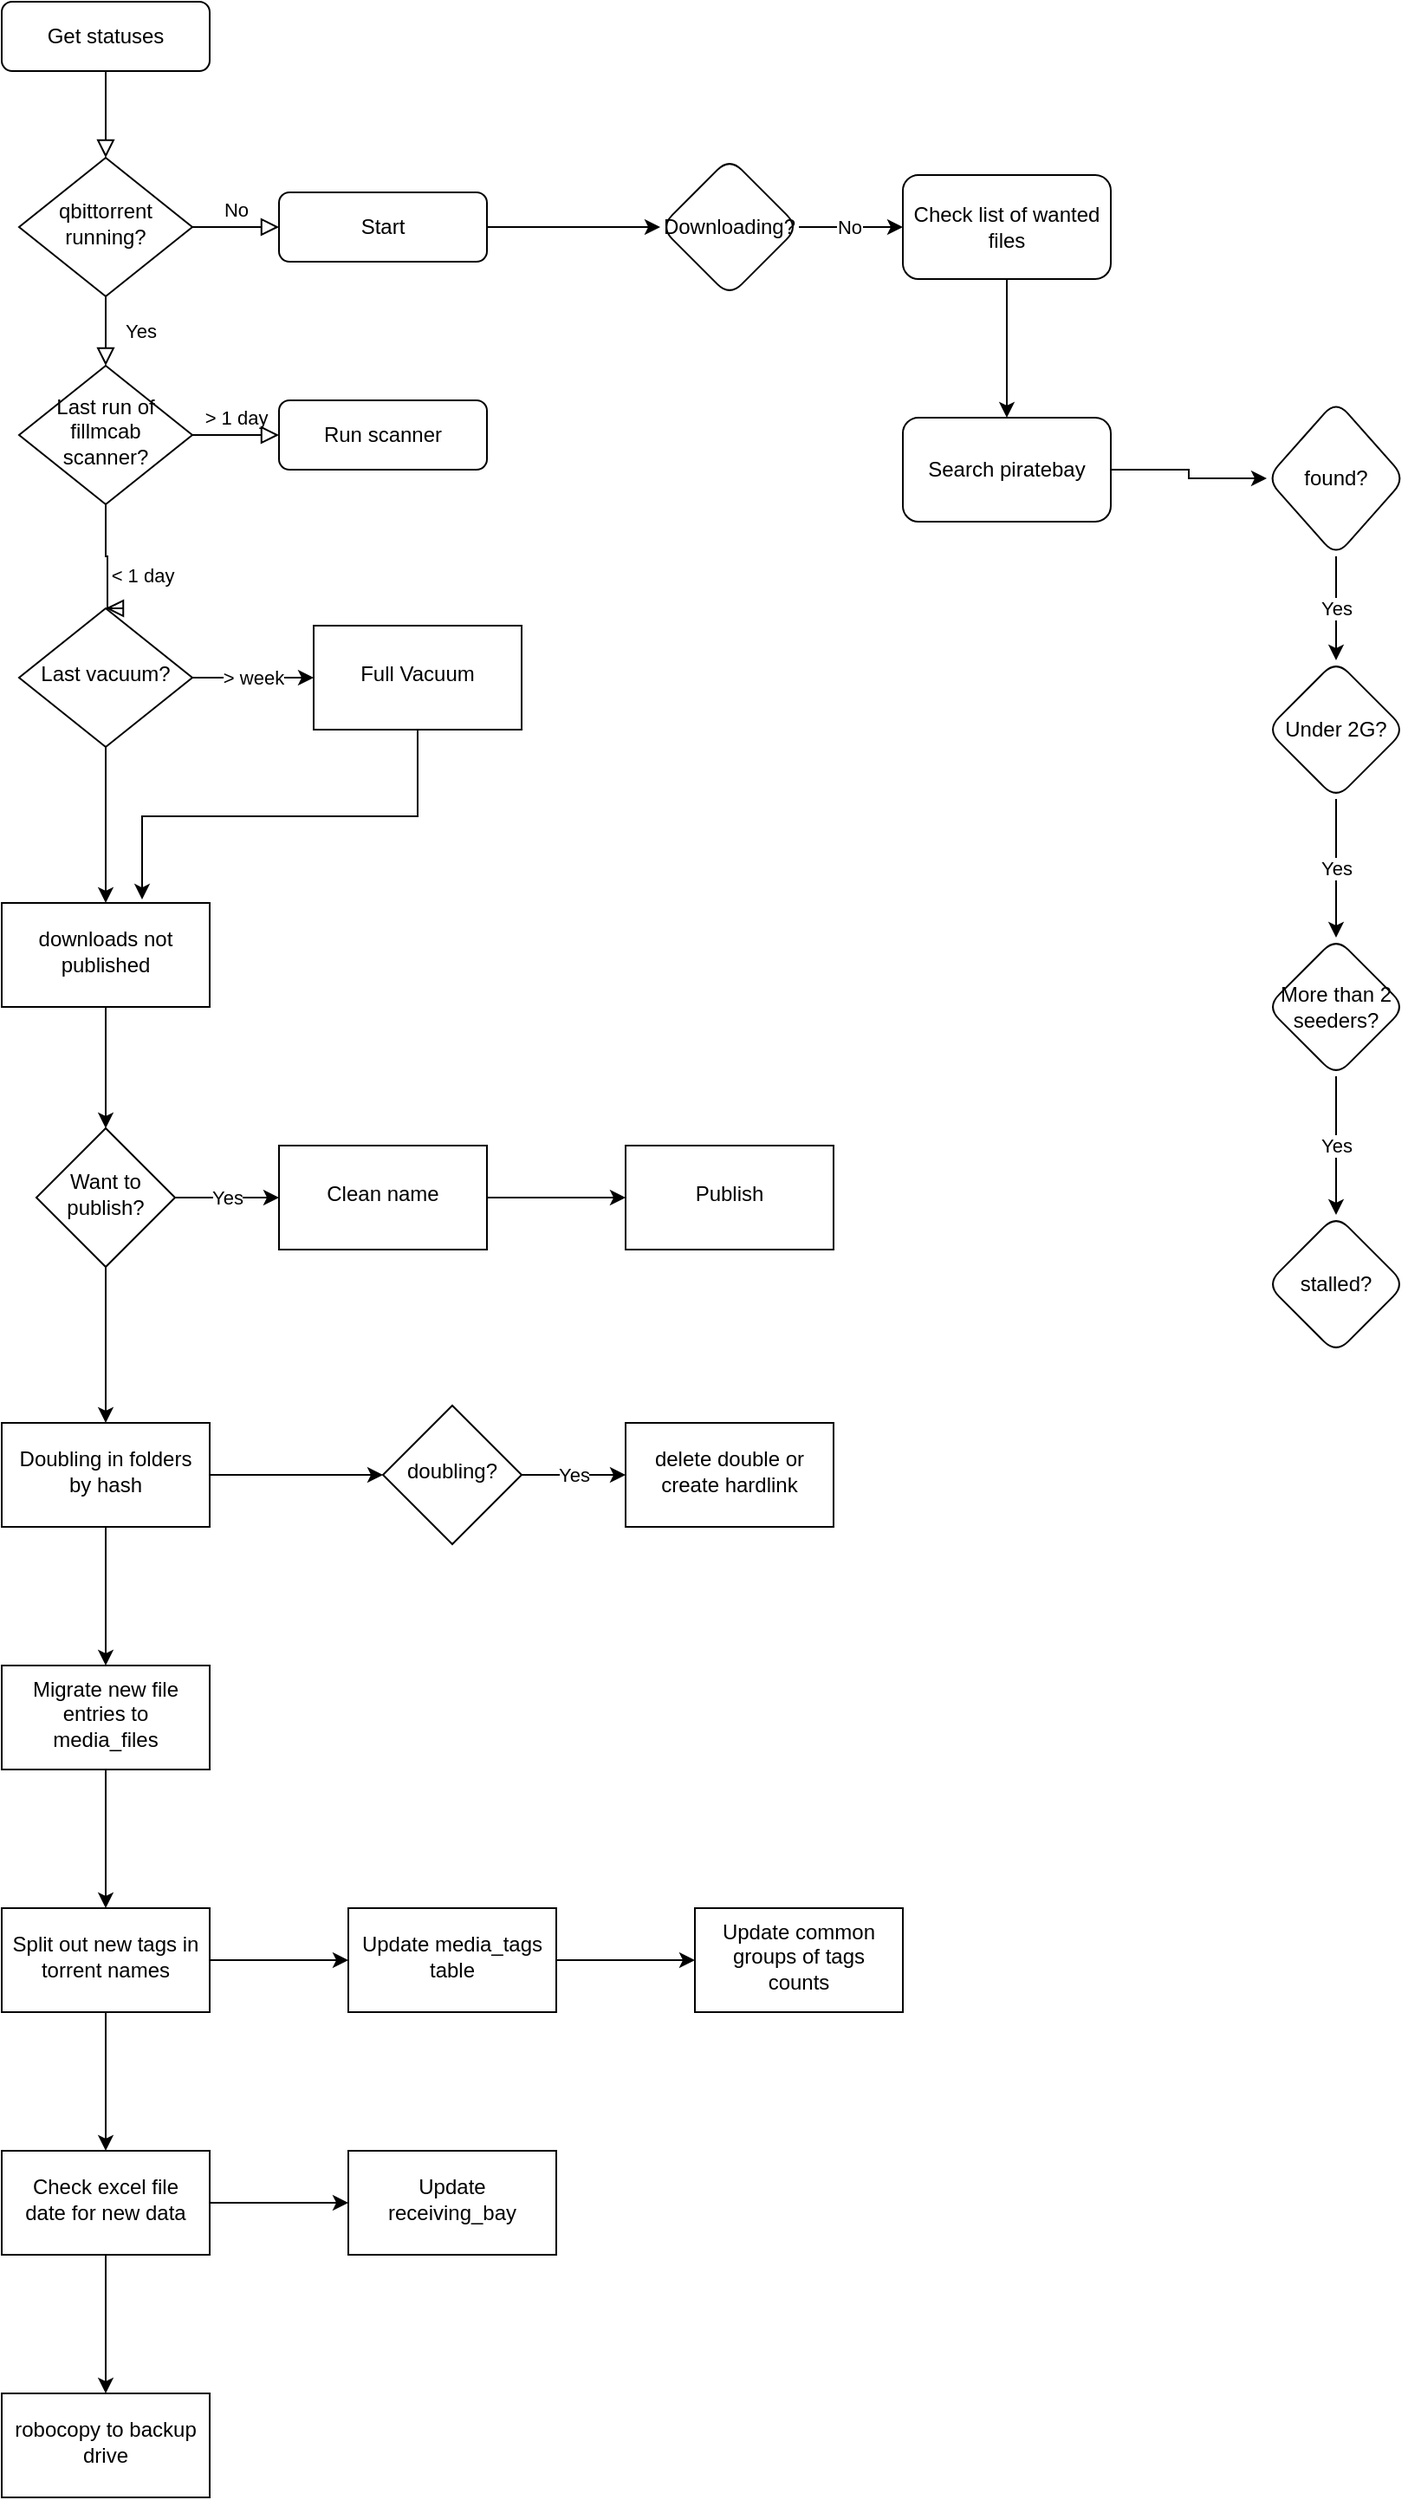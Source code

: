 <mxfile version="22.1.2" type="device">
  <diagram id="C5RBs43oDa-KdzZeNtuy" name="Page-1">
    <mxGraphModel dx="1098" dy="988" grid="1" gridSize="10" guides="1" tooltips="1" connect="1" arrows="1" fold="1" page="1" pageScale="1" pageWidth="827" pageHeight="1169" math="0" shadow="0">
      <root>
        <mxCell id="WIyWlLk6GJQsqaUBKTNV-0" />
        <mxCell id="WIyWlLk6GJQsqaUBKTNV-1" parent="WIyWlLk6GJQsqaUBKTNV-0" />
        <mxCell id="WIyWlLk6GJQsqaUBKTNV-2" value="" style="rounded=0;html=1;jettySize=auto;orthogonalLoop=1;fontSize=11;endArrow=block;endFill=0;endSize=8;strokeWidth=1;shadow=0;labelBackgroundColor=none;edgeStyle=orthogonalEdgeStyle;" parent="WIyWlLk6GJQsqaUBKTNV-1" source="WIyWlLk6GJQsqaUBKTNV-3" target="WIyWlLk6GJQsqaUBKTNV-6" edge="1">
          <mxGeometry relative="1" as="geometry" />
        </mxCell>
        <mxCell id="WIyWlLk6GJQsqaUBKTNV-3" value="Get statuses" style="rounded=1;whiteSpace=wrap;html=1;fontSize=12;glass=0;strokeWidth=1;shadow=0;" parent="WIyWlLk6GJQsqaUBKTNV-1" vertex="1">
          <mxGeometry x="160" y="80" width="120" height="40" as="geometry" />
        </mxCell>
        <mxCell id="WIyWlLk6GJQsqaUBKTNV-4" value="Yes" style="rounded=0;html=1;jettySize=auto;orthogonalLoop=1;fontSize=11;endArrow=block;endFill=0;endSize=8;strokeWidth=1;shadow=0;labelBackgroundColor=none;edgeStyle=orthogonalEdgeStyle;" parent="WIyWlLk6GJQsqaUBKTNV-1" source="WIyWlLk6GJQsqaUBKTNV-6" target="WIyWlLk6GJQsqaUBKTNV-10" edge="1">
          <mxGeometry y="20" relative="1" as="geometry">
            <mxPoint as="offset" />
          </mxGeometry>
        </mxCell>
        <mxCell id="WIyWlLk6GJQsqaUBKTNV-5" value="No" style="edgeStyle=orthogonalEdgeStyle;rounded=0;html=1;jettySize=auto;orthogonalLoop=1;fontSize=11;endArrow=block;endFill=0;endSize=8;strokeWidth=1;shadow=0;labelBackgroundColor=none;" parent="WIyWlLk6GJQsqaUBKTNV-1" source="WIyWlLk6GJQsqaUBKTNV-6" target="WIyWlLk6GJQsqaUBKTNV-7" edge="1">
          <mxGeometry y="10" relative="1" as="geometry">
            <mxPoint as="offset" />
          </mxGeometry>
        </mxCell>
        <mxCell id="WIyWlLk6GJQsqaUBKTNV-6" value="qbittorrent running?" style="rhombus;whiteSpace=wrap;html=1;shadow=0;fontFamily=Helvetica;fontSize=12;align=center;strokeWidth=1;spacing=6;spacingTop=-4;" parent="WIyWlLk6GJQsqaUBKTNV-1" vertex="1">
          <mxGeometry x="170" y="170" width="100" height="80" as="geometry" />
        </mxCell>
        <mxCell id="dPKkkxf-ue8iuvp2BOB6-1" value="" style="edgeStyle=orthogonalEdgeStyle;rounded=0;orthogonalLoop=1;jettySize=auto;html=1;" edge="1" parent="WIyWlLk6GJQsqaUBKTNV-1" source="WIyWlLk6GJQsqaUBKTNV-7" target="dPKkkxf-ue8iuvp2BOB6-0">
          <mxGeometry relative="1" as="geometry" />
        </mxCell>
        <mxCell id="WIyWlLk6GJQsqaUBKTNV-7" value="Start" style="rounded=1;whiteSpace=wrap;html=1;fontSize=12;glass=0;strokeWidth=1;shadow=0;" parent="WIyWlLk6GJQsqaUBKTNV-1" vertex="1">
          <mxGeometry x="320" y="190" width="120" height="40" as="geometry" />
        </mxCell>
        <mxCell id="WIyWlLk6GJQsqaUBKTNV-8" value="&amp;lt; 1 day" style="rounded=0;html=1;jettySize=auto;orthogonalLoop=1;fontSize=11;endArrow=block;endFill=0;endSize=8;strokeWidth=1;shadow=0;labelBackgroundColor=none;edgeStyle=orthogonalEdgeStyle;entryX=0.5;entryY=0;entryDx=0;entryDy=0;" parent="WIyWlLk6GJQsqaUBKTNV-1" source="WIyWlLk6GJQsqaUBKTNV-10" target="dPKkkxf-ue8iuvp2BOB6-17" edge="1">
          <mxGeometry x="0.333" y="20" relative="1" as="geometry">
            <mxPoint as="offset" />
            <mxPoint x="220" y="430" as="targetPoint" />
            <Array as="points">
              <mxPoint x="220" y="400" />
              <mxPoint x="221" y="400" />
            </Array>
          </mxGeometry>
        </mxCell>
        <mxCell id="WIyWlLk6GJQsqaUBKTNV-9" value="&amp;gt; 1 day" style="edgeStyle=orthogonalEdgeStyle;rounded=0;html=1;jettySize=auto;orthogonalLoop=1;fontSize=11;endArrow=block;endFill=0;endSize=8;strokeWidth=1;shadow=0;labelBackgroundColor=none;" parent="WIyWlLk6GJQsqaUBKTNV-1" source="WIyWlLk6GJQsqaUBKTNV-10" target="WIyWlLk6GJQsqaUBKTNV-12" edge="1">
          <mxGeometry y="10" relative="1" as="geometry">
            <mxPoint as="offset" />
          </mxGeometry>
        </mxCell>
        <mxCell id="WIyWlLk6GJQsqaUBKTNV-10" value="Last run of fillmcab scanner?" style="rhombus;whiteSpace=wrap;html=1;shadow=0;fontFamily=Helvetica;fontSize=12;align=center;strokeWidth=1;spacing=6;spacingTop=-4;" parent="WIyWlLk6GJQsqaUBKTNV-1" vertex="1">
          <mxGeometry x="170" y="290" width="100" height="80" as="geometry" />
        </mxCell>
        <mxCell id="WIyWlLk6GJQsqaUBKTNV-12" value="Run scanner" style="rounded=1;whiteSpace=wrap;html=1;fontSize=12;glass=0;strokeWidth=1;shadow=0;" parent="WIyWlLk6GJQsqaUBKTNV-1" vertex="1">
          <mxGeometry x="320" y="310" width="120" height="40" as="geometry" />
        </mxCell>
        <mxCell id="dPKkkxf-ue8iuvp2BOB6-3" value="" style="edgeStyle=orthogonalEdgeStyle;rounded=0;orthogonalLoop=1;jettySize=auto;html=1;" edge="1" parent="WIyWlLk6GJQsqaUBKTNV-1" source="dPKkkxf-ue8iuvp2BOB6-0" target="dPKkkxf-ue8iuvp2BOB6-2">
          <mxGeometry relative="1" as="geometry" />
        </mxCell>
        <mxCell id="dPKkkxf-ue8iuvp2BOB6-4" value="No" style="edgeLabel;html=1;align=center;verticalAlign=middle;resizable=0;points=[];" vertex="1" connectable="0" parent="dPKkkxf-ue8iuvp2BOB6-3">
          <mxGeometry x="-0.033" relative="1" as="geometry">
            <mxPoint as="offset" />
          </mxGeometry>
        </mxCell>
        <mxCell id="dPKkkxf-ue8iuvp2BOB6-0" value="Downloading?" style="rhombus;whiteSpace=wrap;html=1;rounded=1;glass=0;strokeWidth=1;shadow=0;" vertex="1" parent="WIyWlLk6GJQsqaUBKTNV-1">
          <mxGeometry x="540" y="170" width="80" height="80" as="geometry" />
        </mxCell>
        <mxCell id="dPKkkxf-ue8iuvp2BOB6-6" value="" style="edgeStyle=orthogonalEdgeStyle;rounded=0;orthogonalLoop=1;jettySize=auto;html=1;" edge="1" parent="WIyWlLk6GJQsqaUBKTNV-1" source="dPKkkxf-ue8iuvp2BOB6-2" target="dPKkkxf-ue8iuvp2BOB6-5">
          <mxGeometry relative="1" as="geometry" />
        </mxCell>
        <mxCell id="dPKkkxf-ue8iuvp2BOB6-2" value="Check list of wanted files" style="whiteSpace=wrap;html=1;rounded=1;glass=0;strokeWidth=1;shadow=0;" vertex="1" parent="WIyWlLk6GJQsqaUBKTNV-1">
          <mxGeometry x="680" y="180" width="120" height="60" as="geometry" />
        </mxCell>
        <mxCell id="dPKkkxf-ue8iuvp2BOB6-8" value="" style="edgeStyle=orthogonalEdgeStyle;rounded=0;orthogonalLoop=1;jettySize=auto;html=1;" edge="1" parent="WIyWlLk6GJQsqaUBKTNV-1" source="dPKkkxf-ue8iuvp2BOB6-5" target="dPKkkxf-ue8iuvp2BOB6-7">
          <mxGeometry relative="1" as="geometry" />
        </mxCell>
        <mxCell id="dPKkkxf-ue8iuvp2BOB6-5" value="Search piratebay" style="whiteSpace=wrap;html=1;rounded=1;glass=0;strokeWidth=1;shadow=0;" vertex="1" parent="WIyWlLk6GJQsqaUBKTNV-1">
          <mxGeometry x="680" y="320" width="120" height="60" as="geometry" />
        </mxCell>
        <mxCell id="dPKkkxf-ue8iuvp2BOB6-14" value="Yes" style="edgeStyle=orthogonalEdgeStyle;rounded=0;orthogonalLoop=1;jettySize=auto;html=1;" edge="1" parent="WIyWlLk6GJQsqaUBKTNV-1" source="dPKkkxf-ue8iuvp2BOB6-7" target="dPKkkxf-ue8iuvp2BOB6-12">
          <mxGeometry relative="1" as="geometry">
            <Array as="points">
              <mxPoint x="930" y="420" />
              <mxPoint x="930" y="420" />
            </Array>
          </mxGeometry>
        </mxCell>
        <mxCell id="dPKkkxf-ue8iuvp2BOB6-7" value="found?" style="rhombus;whiteSpace=wrap;html=1;rounded=1;glass=0;strokeWidth=1;shadow=0;" vertex="1" parent="WIyWlLk6GJQsqaUBKTNV-1">
          <mxGeometry x="890" y="310" width="80" height="90" as="geometry" />
        </mxCell>
        <mxCell id="dPKkkxf-ue8iuvp2BOB6-16" value="Yes" style="edgeStyle=orthogonalEdgeStyle;rounded=0;orthogonalLoop=1;jettySize=auto;html=1;" edge="1" parent="WIyWlLk6GJQsqaUBKTNV-1" source="dPKkkxf-ue8iuvp2BOB6-12" target="dPKkkxf-ue8iuvp2BOB6-15">
          <mxGeometry relative="1" as="geometry" />
        </mxCell>
        <mxCell id="dPKkkxf-ue8iuvp2BOB6-12" value="Under 2G?" style="rhombus;whiteSpace=wrap;html=1;rounded=1;glass=0;strokeWidth=1;shadow=0;" vertex="1" parent="WIyWlLk6GJQsqaUBKTNV-1">
          <mxGeometry x="890" y="460" width="80" height="80" as="geometry" />
        </mxCell>
        <mxCell id="dPKkkxf-ue8iuvp2BOB6-19" value="Yes" style="edgeStyle=orthogonalEdgeStyle;rounded=0;orthogonalLoop=1;jettySize=auto;html=1;" edge="1" parent="WIyWlLk6GJQsqaUBKTNV-1" source="dPKkkxf-ue8iuvp2BOB6-15" target="dPKkkxf-ue8iuvp2BOB6-18">
          <mxGeometry relative="1" as="geometry" />
        </mxCell>
        <mxCell id="dPKkkxf-ue8iuvp2BOB6-15" value="More than 2 seeders?" style="rhombus;whiteSpace=wrap;html=1;rounded=1;glass=0;strokeWidth=1;shadow=0;" vertex="1" parent="WIyWlLk6GJQsqaUBKTNV-1">
          <mxGeometry x="890" y="620" width="80" height="80" as="geometry" />
        </mxCell>
        <mxCell id="dPKkkxf-ue8iuvp2BOB6-21" value="&amp;gt; week" style="edgeStyle=orthogonalEdgeStyle;rounded=0;orthogonalLoop=1;jettySize=auto;html=1;" edge="1" parent="WIyWlLk6GJQsqaUBKTNV-1" source="dPKkkxf-ue8iuvp2BOB6-17" target="dPKkkxf-ue8iuvp2BOB6-20">
          <mxGeometry relative="1" as="geometry" />
        </mxCell>
        <mxCell id="dPKkkxf-ue8iuvp2BOB6-23" value="" style="edgeStyle=orthogonalEdgeStyle;rounded=0;orthogonalLoop=1;jettySize=auto;html=1;" edge="1" parent="WIyWlLk6GJQsqaUBKTNV-1" source="dPKkkxf-ue8iuvp2BOB6-17" target="dPKkkxf-ue8iuvp2BOB6-22">
          <mxGeometry relative="1" as="geometry" />
        </mxCell>
        <mxCell id="dPKkkxf-ue8iuvp2BOB6-17" value="Last vacuum?" style="rhombus;whiteSpace=wrap;html=1;shadow=0;fontFamily=Helvetica;fontSize=12;align=center;strokeWidth=1;spacing=6;spacingTop=-4;" vertex="1" parent="WIyWlLk6GJQsqaUBKTNV-1">
          <mxGeometry x="170" y="430" width="100" height="80" as="geometry" />
        </mxCell>
        <mxCell id="dPKkkxf-ue8iuvp2BOB6-18" value="stalled?" style="rhombus;whiteSpace=wrap;html=1;rounded=1;glass=0;strokeWidth=1;shadow=0;" vertex="1" parent="WIyWlLk6GJQsqaUBKTNV-1">
          <mxGeometry x="890" y="780" width="80" height="80" as="geometry" />
        </mxCell>
        <mxCell id="dPKkkxf-ue8iuvp2BOB6-20" value="Full Vacuum" style="whiteSpace=wrap;html=1;shadow=0;strokeWidth=1;spacing=6;spacingTop=-4;" vertex="1" parent="WIyWlLk6GJQsqaUBKTNV-1">
          <mxGeometry x="340" y="440" width="120" height="60" as="geometry" />
        </mxCell>
        <mxCell id="dPKkkxf-ue8iuvp2BOB6-25" value="" style="edgeStyle=orthogonalEdgeStyle;rounded=0;orthogonalLoop=1;jettySize=auto;html=1;" edge="1" parent="WIyWlLk6GJQsqaUBKTNV-1" source="dPKkkxf-ue8iuvp2BOB6-22" target="dPKkkxf-ue8iuvp2BOB6-24">
          <mxGeometry relative="1" as="geometry" />
        </mxCell>
        <mxCell id="dPKkkxf-ue8iuvp2BOB6-22" value="downloads not published" style="whiteSpace=wrap;html=1;shadow=0;strokeWidth=1;spacing=6;spacingTop=-4;" vertex="1" parent="WIyWlLk6GJQsqaUBKTNV-1">
          <mxGeometry x="160" y="600" width="120" height="60" as="geometry" />
        </mxCell>
        <mxCell id="dPKkkxf-ue8iuvp2BOB6-27" value="Yes" style="edgeStyle=orthogonalEdgeStyle;rounded=0;orthogonalLoop=1;jettySize=auto;html=1;" edge="1" parent="WIyWlLk6GJQsqaUBKTNV-1" source="dPKkkxf-ue8iuvp2BOB6-24" target="dPKkkxf-ue8iuvp2BOB6-26">
          <mxGeometry relative="1" as="geometry" />
        </mxCell>
        <mxCell id="dPKkkxf-ue8iuvp2BOB6-31" value="" style="edgeStyle=orthogonalEdgeStyle;rounded=0;orthogonalLoop=1;jettySize=auto;html=1;" edge="1" parent="WIyWlLk6GJQsqaUBKTNV-1" source="dPKkkxf-ue8iuvp2BOB6-24" target="dPKkkxf-ue8iuvp2BOB6-30">
          <mxGeometry relative="1" as="geometry" />
        </mxCell>
        <mxCell id="dPKkkxf-ue8iuvp2BOB6-24" value="Want to publish?" style="rhombus;whiteSpace=wrap;html=1;shadow=0;strokeWidth=1;spacing=6;spacingTop=-4;" vertex="1" parent="WIyWlLk6GJQsqaUBKTNV-1">
          <mxGeometry x="180" y="730" width="80" height="80" as="geometry" />
        </mxCell>
        <mxCell id="dPKkkxf-ue8iuvp2BOB6-29" value="" style="edgeStyle=orthogonalEdgeStyle;rounded=0;orthogonalLoop=1;jettySize=auto;html=1;" edge="1" parent="WIyWlLk6GJQsqaUBKTNV-1" source="dPKkkxf-ue8iuvp2BOB6-26" target="dPKkkxf-ue8iuvp2BOB6-28">
          <mxGeometry relative="1" as="geometry" />
        </mxCell>
        <mxCell id="dPKkkxf-ue8iuvp2BOB6-26" value="Clean name" style="whiteSpace=wrap;html=1;shadow=0;strokeWidth=1;spacing=6;spacingTop=-4;" vertex="1" parent="WIyWlLk6GJQsqaUBKTNV-1">
          <mxGeometry x="320" y="740" width="120" height="60" as="geometry" />
        </mxCell>
        <mxCell id="dPKkkxf-ue8iuvp2BOB6-28" value="Publish" style="whiteSpace=wrap;html=1;shadow=0;strokeWidth=1;spacing=6;spacingTop=-4;" vertex="1" parent="WIyWlLk6GJQsqaUBKTNV-1">
          <mxGeometry x="520" y="740" width="120" height="60" as="geometry" />
        </mxCell>
        <mxCell id="dPKkkxf-ue8iuvp2BOB6-33" value="" style="edgeStyle=orthogonalEdgeStyle;rounded=0;orthogonalLoop=1;jettySize=auto;html=1;" edge="1" parent="WIyWlLk6GJQsqaUBKTNV-1" source="dPKkkxf-ue8iuvp2BOB6-30" target="dPKkkxf-ue8iuvp2BOB6-32">
          <mxGeometry relative="1" as="geometry" />
        </mxCell>
        <mxCell id="dPKkkxf-ue8iuvp2BOB6-38" value="" style="edgeStyle=orthogonalEdgeStyle;rounded=0;orthogonalLoop=1;jettySize=auto;html=1;" edge="1" parent="WIyWlLk6GJQsqaUBKTNV-1" source="dPKkkxf-ue8iuvp2BOB6-30" target="dPKkkxf-ue8iuvp2BOB6-37">
          <mxGeometry relative="1" as="geometry" />
        </mxCell>
        <mxCell id="dPKkkxf-ue8iuvp2BOB6-30" value="Doubling in folders by hash" style="whiteSpace=wrap;html=1;shadow=0;strokeWidth=1;spacing=6;spacingTop=-4;" vertex="1" parent="WIyWlLk6GJQsqaUBKTNV-1">
          <mxGeometry x="160" y="900" width="120" height="60" as="geometry" />
        </mxCell>
        <mxCell id="dPKkkxf-ue8iuvp2BOB6-35" value="Yes" style="edgeStyle=orthogonalEdgeStyle;rounded=0;orthogonalLoop=1;jettySize=auto;html=1;" edge="1" parent="WIyWlLk6GJQsqaUBKTNV-1" source="dPKkkxf-ue8iuvp2BOB6-32" target="dPKkkxf-ue8iuvp2BOB6-34">
          <mxGeometry relative="1" as="geometry" />
        </mxCell>
        <mxCell id="dPKkkxf-ue8iuvp2BOB6-32" value="doubling?" style="rhombus;whiteSpace=wrap;html=1;shadow=0;strokeWidth=1;spacing=6;spacingTop=-4;" vertex="1" parent="WIyWlLk6GJQsqaUBKTNV-1">
          <mxGeometry x="380" y="890" width="80" height="80" as="geometry" />
        </mxCell>
        <mxCell id="dPKkkxf-ue8iuvp2BOB6-34" value="delete double or create hardlink" style="whiteSpace=wrap;html=1;shadow=0;strokeWidth=1;spacing=6;spacingTop=-4;" vertex="1" parent="WIyWlLk6GJQsqaUBKTNV-1">
          <mxGeometry x="520" y="900" width="120" height="60" as="geometry" />
        </mxCell>
        <mxCell id="dPKkkxf-ue8iuvp2BOB6-36" style="edgeStyle=orthogonalEdgeStyle;rounded=0;orthogonalLoop=1;jettySize=auto;html=1;exitX=0.5;exitY=1;exitDx=0;exitDy=0;entryX=0.675;entryY=-0.033;entryDx=0;entryDy=0;entryPerimeter=0;" edge="1" parent="WIyWlLk6GJQsqaUBKTNV-1" source="dPKkkxf-ue8iuvp2BOB6-20" target="dPKkkxf-ue8iuvp2BOB6-22">
          <mxGeometry relative="1" as="geometry" />
        </mxCell>
        <mxCell id="dPKkkxf-ue8iuvp2BOB6-40" value="" style="edgeStyle=orthogonalEdgeStyle;rounded=0;orthogonalLoop=1;jettySize=auto;html=1;" edge="1" parent="WIyWlLk6GJQsqaUBKTNV-1" source="dPKkkxf-ue8iuvp2BOB6-37" target="dPKkkxf-ue8iuvp2BOB6-39">
          <mxGeometry relative="1" as="geometry" />
        </mxCell>
        <mxCell id="dPKkkxf-ue8iuvp2BOB6-37" value="Migrate new file entries to media_files" style="whiteSpace=wrap;html=1;shadow=0;strokeWidth=1;spacing=6;spacingTop=-4;" vertex="1" parent="WIyWlLk6GJQsqaUBKTNV-1">
          <mxGeometry x="160" y="1040" width="120" height="60" as="geometry" />
        </mxCell>
        <mxCell id="dPKkkxf-ue8iuvp2BOB6-42" value="" style="edgeStyle=orthogonalEdgeStyle;rounded=0;orthogonalLoop=1;jettySize=auto;html=1;" edge="1" parent="WIyWlLk6GJQsqaUBKTNV-1" source="dPKkkxf-ue8iuvp2BOB6-39" target="dPKkkxf-ue8iuvp2BOB6-41">
          <mxGeometry relative="1" as="geometry" />
        </mxCell>
        <mxCell id="dPKkkxf-ue8iuvp2BOB6-46" value="" style="edgeStyle=orthogonalEdgeStyle;rounded=0;orthogonalLoop=1;jettySize=auto;html=1;" edge="1" parent="WIyWlLk6GJQsqaUBKTNV-1" source="dPKkkxf-ue8iuvp2BOB6-39" target="dPKkkxf-ue8iuvp2BOB6-45">
          <mxGeometry relative="1" as="geometry" />
        </mxCell>
        <mxCell id="dPKkkxf-ue8iuvp2BOB6-39" value="Split out new tags in torrent names" style="whiteSpace=wrap;html=1;shadow=0;strokeWidth=1;spacing=6;spacingTop=-4;" vertex="1" parent="WIyWlLk6GJQsqaUBKTNV-1">
          <mxGeometry x="160" y="1180" width="120" height="60" as="geometry" />
        </mxCell>
        <mxCell id="dPKkkxf-ue8iuvp2BOB6-44" value="" style="edgeStyle=orthogonalEdgeStyle;rounded=0;orthogonalLoop=1;jettySize=auto;html=1;" edge="1" parent="WIyWlLk6GJQsqaUBKTNV-1" source="dPKkkxf-ue8iuvp2BOB6-41" target="dPKkkxf-ue8iuvp2BOB6-43">
          <mxGeometry relative="1" as="geometry" />
        </mxCell>
        <mxCell id="dPKkkxf-ue8iuvp2BOB6-41" value="Update media_tags table" style="whiteSpace=wrap;html=1;shadow=0;strokeWidth=1;spacing=6;spacingTop=-4;" vertex="1" parent="WIyWlLk6GJQsqaUBKTNV-1">
          <mxGeometry x="360" y="1180" width="120" height="60" as="geometry" />
        </mxCell>
        <mxCell id="dPKkkxf-ue8iuvp2BOB6-43" value="Update common groups of tags counts" style="whiteSpace=wrap;html=1;shadow=0;strokeWidth=1;spacing=6;spacingTop=-4;" vertex="1" parent="WIyWlLk6GJQsqaUBKTNV-1">
          <mxGeometry x="560" y="1180" width="120" height="60" as="geometry" />
        </mxCell>
        <mxCell id="dPKkkxf-ue8iuvp2BOB6-48" value="" style="edgeStyle=orthogonalEdgeStyle;rounded=0;orthogonalLoop=1;jettySize=auto;html=1;" edge="1" parent="WIyWlLk6GJQsqaUBKTNV-1" source="dPKkkxf-ue8iuvp2BOB6-45" target="dPKkkxf-ue8iuvp2BOB6-47">
          <mxGeometry relative="1" as="geometry" />
        </mxCell>
        <mxCell id="dPKkkxf-ue8iuvp2BOB6-50" value="" style="edgeStyle=orthogonalEdgeStyle;rounded=0;orthogonalLoop=1;jettySize=auto;html=1;" edge="1" parent="WIyWlLk6GJQsqaUBKTNV-1" source="dPKkkxf-ue8iuvp2BOB6-45" target="dPKkkxf-ue8iuvp2BOB6-49">
          <mxGeometry relative="1" as="geometry" />
        </mxCell>
        <mxCell id="dPKkkxf-ue8iuvp2BOB6-45" value="Check excel file date for new data" style="whiteSpace=wrap;html=1;shadow=0;strokeWidth=1;spacing=6;spacingTop=-4;" vertex="1" parent="WIyWlLk6GJQsqaUBKTNV-1">
          <mxGeometry x="160" y="1320" width="120" height="60" as="geometry" />
        </mxCell>
        <mxCell id="dPKkkxf-ue8iuvp2BOB6-47" value="Update receiving_bay" style="whiteSpace=wrap;html=1;shadow=0;strokeWidth=1;spacing=6;spacingTop=-4;" vertex="1" parent="WIyWlLk6GJQsqaUBKTNV-1">
          <mxGeometry x="360" y="1320" width="120" height="60" as="geometry" />
        </mxCell>
        <mxCell id="dPKkkxf-ue8iuvp2BOB6-49" value="robocopy to backup drive" style="whiteSpace=wrap;html=1;shadow=0;strokeWidth=1;spacing=6;spacingTop=-4;" vertex="1" parent="WIyWlLk6GJQsqaUBKTNV-1">
          <mxGeometry x="160" y="1460" width="120" height="60" as="geometry" />
        </mxCell>
      </root>
    </mxGraphModel>
  </diagram>
</mxfile>
